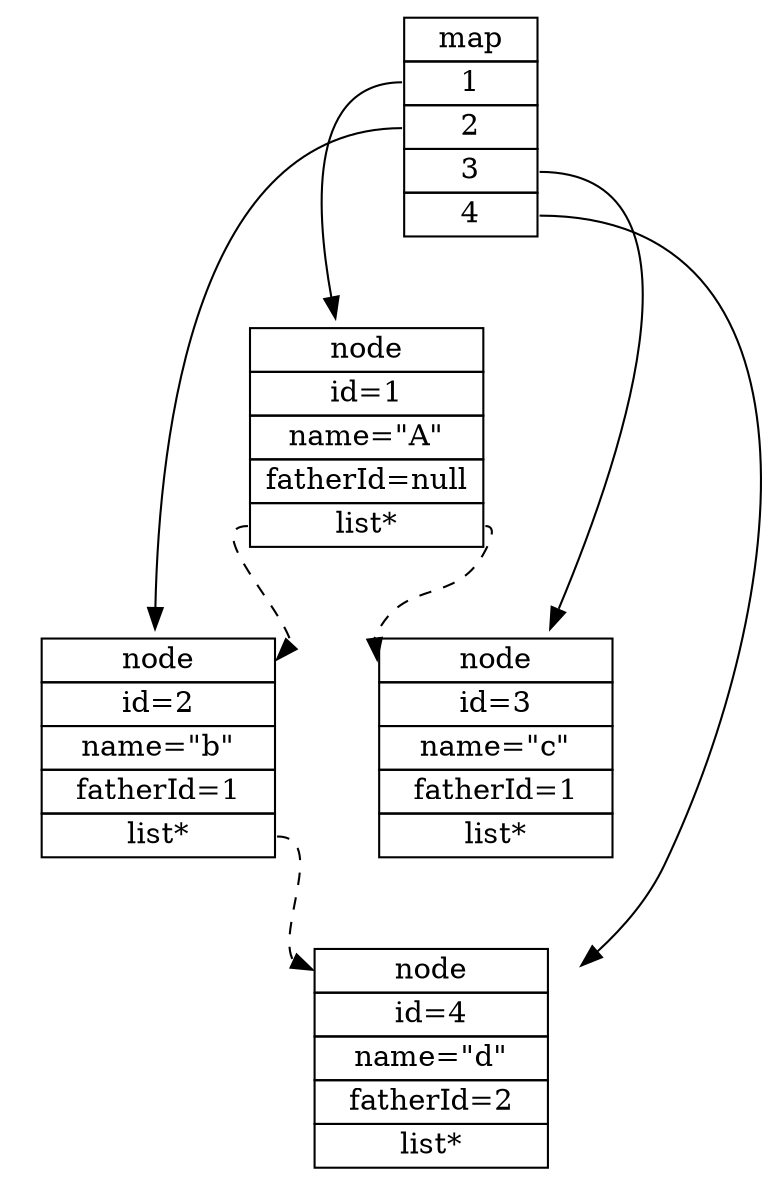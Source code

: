 digraph map{
   // rankdir=LR;	
	node[shape="record"];
 	node[shape="plaintext",width=2];	
	mapkey[label=<
		<table border="0" cellborder="1" cellspacing="0">
			<tr><td>   map   </td></tr>
			<tr><td port="1">1</td></tr>
			<tr><td	port="2">2</td></tr>
			<tr><td	port="3">3</td></tr>
			<tr><td	port="4">4</td></tr>
		</table>
	>];
	value1[label=<
		<table border="0" cellborder="1" cellspacing="0">
			<tr><td port="node_">node</td></tr>
			<tr><td>id=1</td></tr>
			<tr><td>name="A"</td></tr>
			<tr><td> fatherId=null </td></tr>
			<tr><td port="list">list*</td></tr>
		</table>
	>];
	value2[label=<
		<table border="0" cellborder="1" cellspacing="0">
			<tr><td port="node_">node</td></tr>
			<tr><td>id=2</td></tr>
			<tr><td>name="b"</td></tr>
			<tr><td>   fatherId=1   </td></tr>
			<tr><td port="list">list*</td></tr>
		</table>
	>];
	value3[label=<
		<table border="0" cellborder="1" cellspacing="0">
			<tr><td port="node_">node</td></tr>
			<tr><td>id=3</td></tr>
			<tr><td>name="c"</td></tr>
			<tr><td>   fatherId=1   </td></tr>
			<tr><td port="list">list*</td></tr>
		</table>
	>];
	value4[label=<
		<table border="0" cellborder="1" cellspacing="0">
			<tr><td port="node_">node</td></tr>
			<tr><td>id=4</td></tr>
			<tr><td>name="d"</td></tr>
			<tr><td>   fatherId=2   </td></tr>
			<tr><td port="list">list*</td></tr>
		</table>
	>];

	//value2[label="{node|id=2|name=\"b\"|fatherId=1|<list2>list*}"];
	//value3[label="{node|id=3|name=\"c\"|fatherId=1|<list3>list*}"];
	//value4[label="{node|id=4|name=\"d\"|fatherId=2|<list4>list*}"];

	mapkey:1->value1:node1;
	mapkey:2->value2:node2;
	mapkey:3->value3:node3;
	mapkey:4->value4:node4;

	value1:list->value2:node_[style="dashed"];
	value1:list->value3:node_[style="dashed"];
	value2:list->value4:node_[style="dashed"];

	
}
